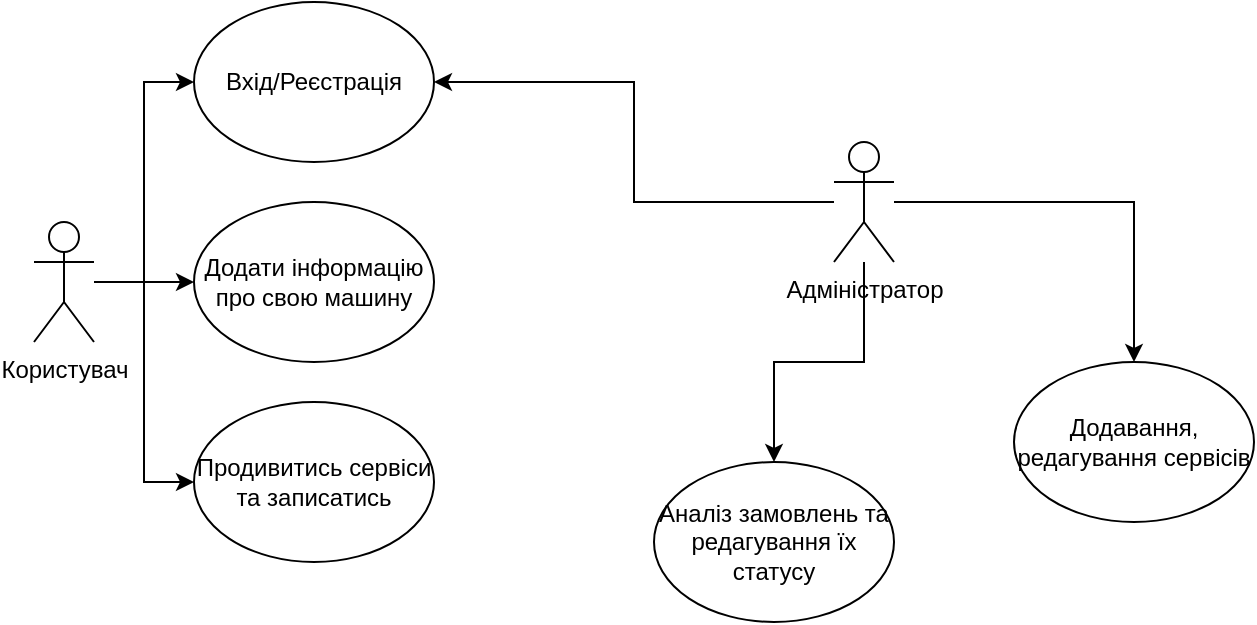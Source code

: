 <mxfile version="18.0.1" type="device"><diagram id="LyuUHXLIRDgPg9AJTgZp" name="Сторінка-1"><mxGraphModel dx="1038" dy="641" grid="0" gridSize="10" guides="1" tooltips="1" connect="1" arrows="1" fold="1" page="1" pageScale="1" pageWidth="827" pageHeight="1169" math="0" shadow="0"><root><mxCell id="0"/><mxCell id="1" parent="0"/><mxCell id="XxeLnP5QgHLUeR-MbdeJ-9" style="edgeStyle=orthogonalEdgeStyle;rounded=0;orthogonalLoop=1;jettySize=auto;html=1;entryX=0;entryY=0.5;entryDx=0;entryDy=0;" parent="1" source="XxeLnP5QgHLUeR-MbdeJ-1" target="XxeLnP5QgHLUeR-MbdeJ-2" edge="1"><mxGeometry relative="1" as="geometry"/></mxCell><mxCell id="XxeLnP5QgHLUeR-MbdeJ-10" style="edgeStyle=orthogonalEdgeStyle;rounded=0;orthogonalLoop=1;jettySize=auto;html=1;entryX=0;entryY=0.5;entryDx=0;entryDy=0;" parent="1" source="XxeLnP5QgHLUeR-MbdeJ-1" target="XxeLnP5QgHLUeR-MbdeJ-3" edge="1"><mxGeometry relative="1" as="geometry"/></mxCell><mxCell id="XxeLnP5QgHLUeR-MbdeJ-11" style="edgeStyle=orthogonalEdgeStyle;rounded=0;orthogonalLoop=1;jettySize=auto;html=1;entryX=0;entryY=0.5;entryDx=0;entryDy=0;" parent="1" source="XxeLnP5QgHLUeR-MbdeJ-1" target="XxeLnP5QgHLUeR-MbdeJ-4" edge="1"><mxGeometry relative="1" as="geometry"/></mxCell><mxCell id="XxeLnP5QgHLUeR-MbdeJ-1" value="Користувач" style="shape=umlActor;verticalLabelPosition=bottom;verticalAlign=top;html=1;outlineConnect=0;" parent="1" vertex="1"><mxGeometry x="140" y="230" width="30" height="60" as="geometry"/></mxCell><mxCell id="XxeLnP5QgHLUeR-MbdeJ-2" value="Вхід/Реєстрація" style="ellipse;whiteSpace=wrap;html=1;" parent="1" vertex="1"><mxGeometry x="220" y="120" width="120" height="80" as="geometry"/></mxCell><mxCell id="XxeLnP5QgHLUeR-MbdeJ-3" value="Додати інформацію про свою машину" style="ellipse;whiteSpace=wrap;html=1;" parent="1" vertex="1"><mxGeometry x="220" y="220" width="120" height="80" as="geometry"/></mxCell><mxCell id="XxeLnP5QgHLUeR-MbdeJ-4" value="Продивитись сервіси та записатись" style="ellipse;whiteSpace=wrap;html=1;" parent="1" vertex="1"><mxGeometry x="220" y="320" width="120" height="80" as="geometry"/></mxCell><mxCell id="XxeLnP5QgHLUeR-MbdeJ-12" style="edgeStyle=orthogonalEdgeStyle;rounded=0;orthogonalLoop=1;jettySize=auto;html=1;entryX=1;entryY=0.5;entryDx=0;entryDy=0;" parent="1" source="XxeLnP5QgHLUeR-MbdeJ-5" target="XxeLnP5QgHLUeR-MbdeJ-2" edge="1"><mxGeometry relative="1" as="geometry"/></mxCell><mxCell id="XxeLnP5QgHLUeR-MbdeJ-13" style="edgeStyle=orthogonalEdgeStyle;rounded=0;orthogonalLoop=1;jettySize=auto;html=1;entryX=0.5;entryY=0;entryDx=0;entryDy=0;" parent="1" source="XxeLnP5QgHLUeR-MbdeJ-5" target="XxeLnP5QgHLUeR-MbdeJ-8" edge="1"><mxGeometry relative="1" as="geometry"/></mxCell><mxCell id="XxeLnP5QgHLUeR-MbdeJ-14" style="edgeStyle=orthogonalEdgeStyle;rounded=0;orthogonalLoop=1;jettySize=auto;html=1;entryX=0.5;entryY=0;entryDx=0;entryDy=0;" parent="1" source="XxeLnP5QgHLUeR-MbdeJ-5" target="XxeLnP5QgHLUeR-MbdeJ-7" edge="1"><mxGeometry relative="1" as="geometry"/></mxCell><mxCell id="XxeLnP5QgHLUeR-MbdeJ-5" value="Адміністратор" style="shape=umlActor;verticalLabelPosition=bottom;verticalAlign=top;html=1;outlineConnect=0;" parent="1" vertex="1"><mxGeometry x="540" y="190" width="30" height="60" as="geometry"/></mxCell><mxCell id="XxeLnP5QgHLUeR-MbdeJ-7" value="Додавання, редагування сервісів" style="ellipse;whiteSpace=wrap;html=1;" parent="1" vertex="1"><mxGeometry x="630" y="300" width="120" height="80" as="geometry"/></mxCell><mxCell id="XxeLnP5QgHLUeR-MbdeJ-8" value="Аналіз замовлень та редагування їх статусу" style="ellipse;whiteSpace=wrap;html=1;" parent="1" vertex="1"><mxGeometry x="450" y="350" width="120" height="80" as="geometry"/></mxCell></root></mxGraphModel></diagram></mxfile>